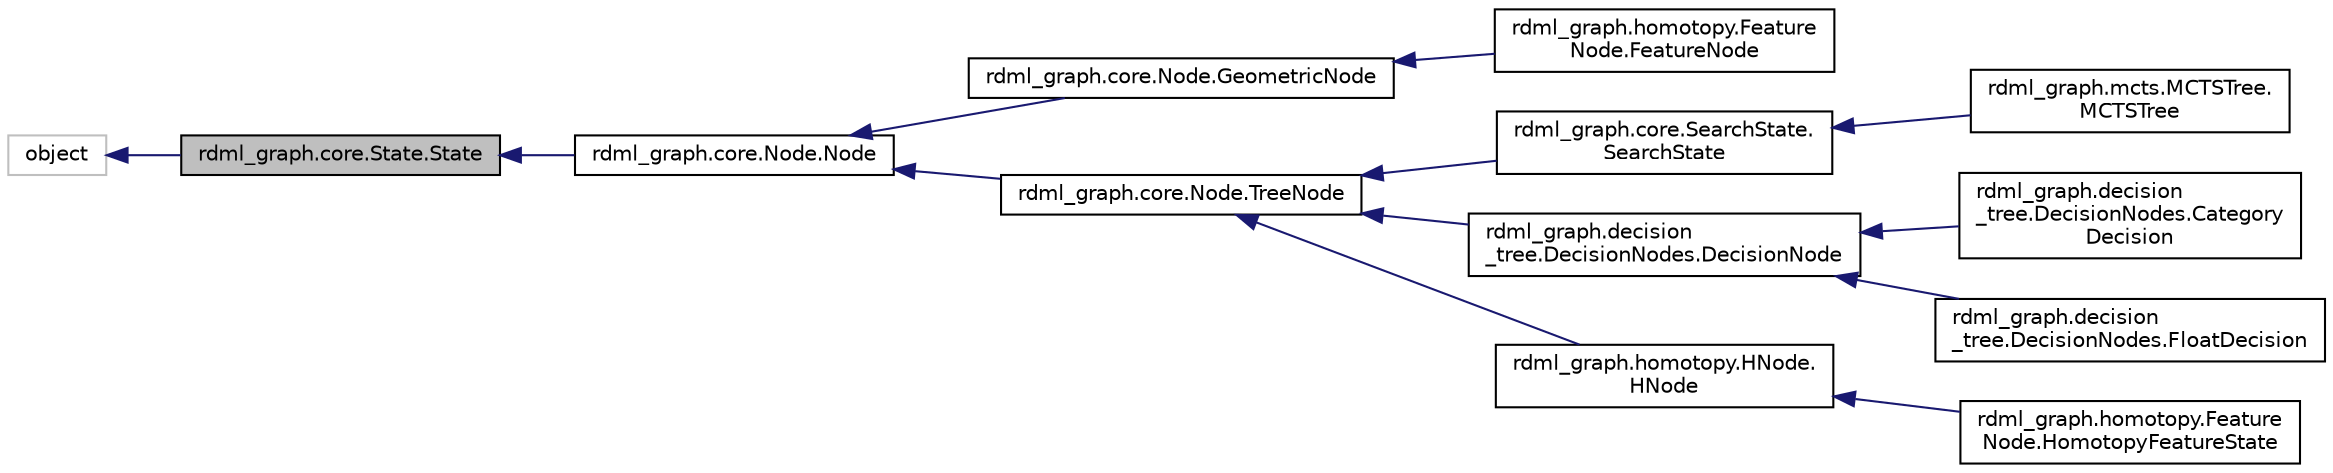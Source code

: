 digraph "rdml_graph.core.State.State"
{
 // LATEX_PDF_SIZE
  edge [fontname="Helvetica",fontsize="10",labelfontname="Helvetica",labelfontsize="10"];
  node [fontname="Helvetica",fontsize="10",shape=record];
  rankdir="LR";
  Node1 [label="rdml_graph.core.State.State",height=0.2,width=0.4,color="black", fillcolor="grey75", style="filled", fontcolor="black",tooltip="The generic State object for searches."];
  Node2 -> Node1 [dir="back",color="midnightblue",fontsize="10",style="solid",fontname="Helvetica"];
  Node2 [label="object",height=0.2,width=0.4,color="grey75", fillcolor="white", style="filled",tooltip=" "];
  Node1 -> Node3 [dir="back",color="midnightblue",fontsize="10",style="solid",fontname="Helvetica"];
  Node3 [label="rdml_graph.core.Node.Node",height=0.2,width=0.4,color="black", fillcolor="white", style="filled",URL="$classrdml__graph_1_1core_1_1Node_1_1Node.html",tooltip="Node class for a node of a graph structure."];
  Node3 -> Node4 [dir="back",color="midnightblue",fontsize="10",style="solid",fontname="Helvetica"];
  Node4 [label="rdml_graph.core.Node.GeometricNode",height=0.2,width=0.4,color="black", fillcolor="white", style="filled",URL="$classrdml__graph_1_1core_1_1Node_1_1GeometricNode.html",tooltip="GeometricNode that includes a geometric point as part of the node as well as the graph structure."];
  Node4 -> Node5 [dir="back",color="midnightblue",fontsize="10",style="solid",fontname="Helvetica"];
  Node5 [label="rdml_graph.homotopy.Feature\lNode.FeatureNode",height=0.2,width=0.4,color="black", fillcolor="white", style="filled",URL="$classrdml__graph_1_1homotopy_1_1FeatureNode_1_1FeatureNode.html",tooltip=" "];
  Node3 -> Node6 [dir="back",color="midnightblue",fontsize="10",style="solid",fontname="Helvetica"];
  Node6 [label="rdml_graph.core.Node.TreeNode",height=0.2,width=0.4,color="black", fillcolor="white", style="filled",URL="$classrdml__graph_1_1core_1_1Node_1_1TreeNode.html",tooltip="TreeNode class This class extends node with an additional pointer to it's parent for easy traversal."];
  Node6 -> Node7 [dir="back",color="midnightblue",fontsize="10",style="solid",fontname="Helvetica"];
  Node7 [label="rdml_graph.core.SearchState.\lSearchState",height=0.2,width=0.4,color="black", fillcolor="white", style="filled",URL="$classrdml__graph_1_1core_1_1SearchState_1_1SearchState.html",tooltip=" "];
  Node7 -> Node8 [dir="back",color="midnightblue",fontsize="10",style="solid",fontname="Helvetica"];
  Node8 [label="rdml_graph.mcts.MCTSTree.\lMCTSTree",height=0.2,width=0.4,color="black", fillcolor="white", style="filled",URL="$classrdml__graph_1_1mcts_1_1MCTSTree_1_1MCTSTree.html",tooltip="MCTSTree The search tree for MCTS."];
  Node6 -> Node9 [dir="back",color="midnightblue",fontsize="10",style="solid",fontname="Helvetica"];
  Node9 [label="rdml_graph.decision\l_tree.DecisionNodes.DecisionNode",height=0.2,width=0.4,color="black", fillcolor="white", style="filled",URL="$classrdml__graph_1_1decision__tree_1_1DecisionNodes_1_1DecisionNode.html",tooltip="While it currently does nothing, this leaves me with the option to add something to all decision node..."];
  Node9 -> Node10 [dir="back",color="midnightblue",fontsize="10",style="solid",fontname="Helvetica"];
  Node10 [label="rdml_graph.decision\l_tree.DecisionNodes.Category\lDecision",height=0.2,width=0.4,color="black", fillcolor="white", style="filled",URL="$classrdml__graph_1_1decision__tree_1_1DecisionNodes_1_1CategoryDecision.html",tooltip=" "];
  Node9 -> Node11 [dir="back",color="midnightblue",fontsize="10",style="solid",fontname="Helvetica"];
  Node11 [label="rdml_graph.decision\l_tree.DecisionNodes.FloatDecision",height=0.2,width=0.4,color="black", fillcolor="white", style="filled",URL="$classrdml__graph_1_1decision__tree_1_1DecisionNodes_1_1FloatDecision.html",tooltip="A bi-decision decision node All values greater than value are in the second edge."];
  Node6 -> Node12 [dir="back",color="midnightblue",fontsize="10",style="solid",fontname="Helvetica"];
  Node12 [label="rdml_graph.homotopy.HNode.\lHNode",height=0.2,width=0.4,color="black", fillcolor="white", style="filled",URL="$classrdml__graph_1_1homotopy_1_1HNode_1_1HNode.html",tooltip=" "];
  Node12 -> Node13 [dir="back",color="midnightblue",fontsize="10",style="solid",fontname="Helvetica"];
  Node13 [label="rdml_graph.homotopy.Feature\lNode.HomotopyFeatureState",height=0.2,width=0.4,color="black", fillcolor="white", style="filled",URL="$classrdml__graph_1_1homotopy_1_1FeatureNode_1_1HomotopyFeatureState.html",tooltip="A state that incapsulates the set of states of Homotopy and features."];
}
